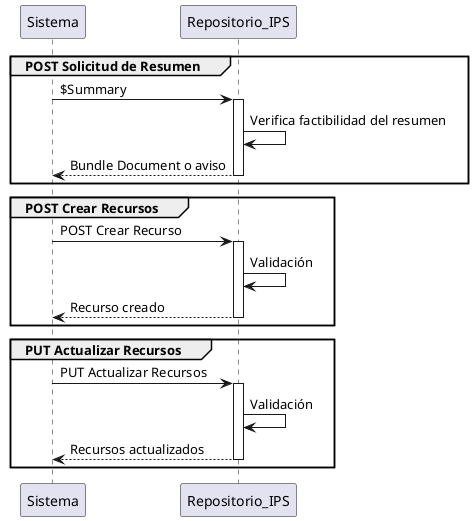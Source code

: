 @startuml

group POST Solicitud de Resumen
Sistema -> Repositorio_IPS : $Summary
activate Repositorio_IPS
Repositorio_IPS -> Repositorio_IPS : Verifica factibilidad del resumen
Repositorio_IPS --> Sistema : Bundle Document o aviso
deactivate Repositorio_IPS
end

group POST Crear Recursos
Sistema -> Repositorio_IPS : POST Crear Recurso
activate Repositorio_IPS
Repositorio_IPS -> Repositorio_IPS : Validación
Repositorio_IPS --> Sistema : Recurso creado
deactivate Repositorio_IPS
end

group PUT Actualizar Recursos
Sistema -> Repositorio_IPS : PUT Actualizar Recursos
activate Repositorio_IPS
Repositorio_IPS -> Repositorio_IPS : Validación
Repositorio_IPS --> Sistema : Recursos actualizados
deactivate Repositorio_IPS
end

@enduml
